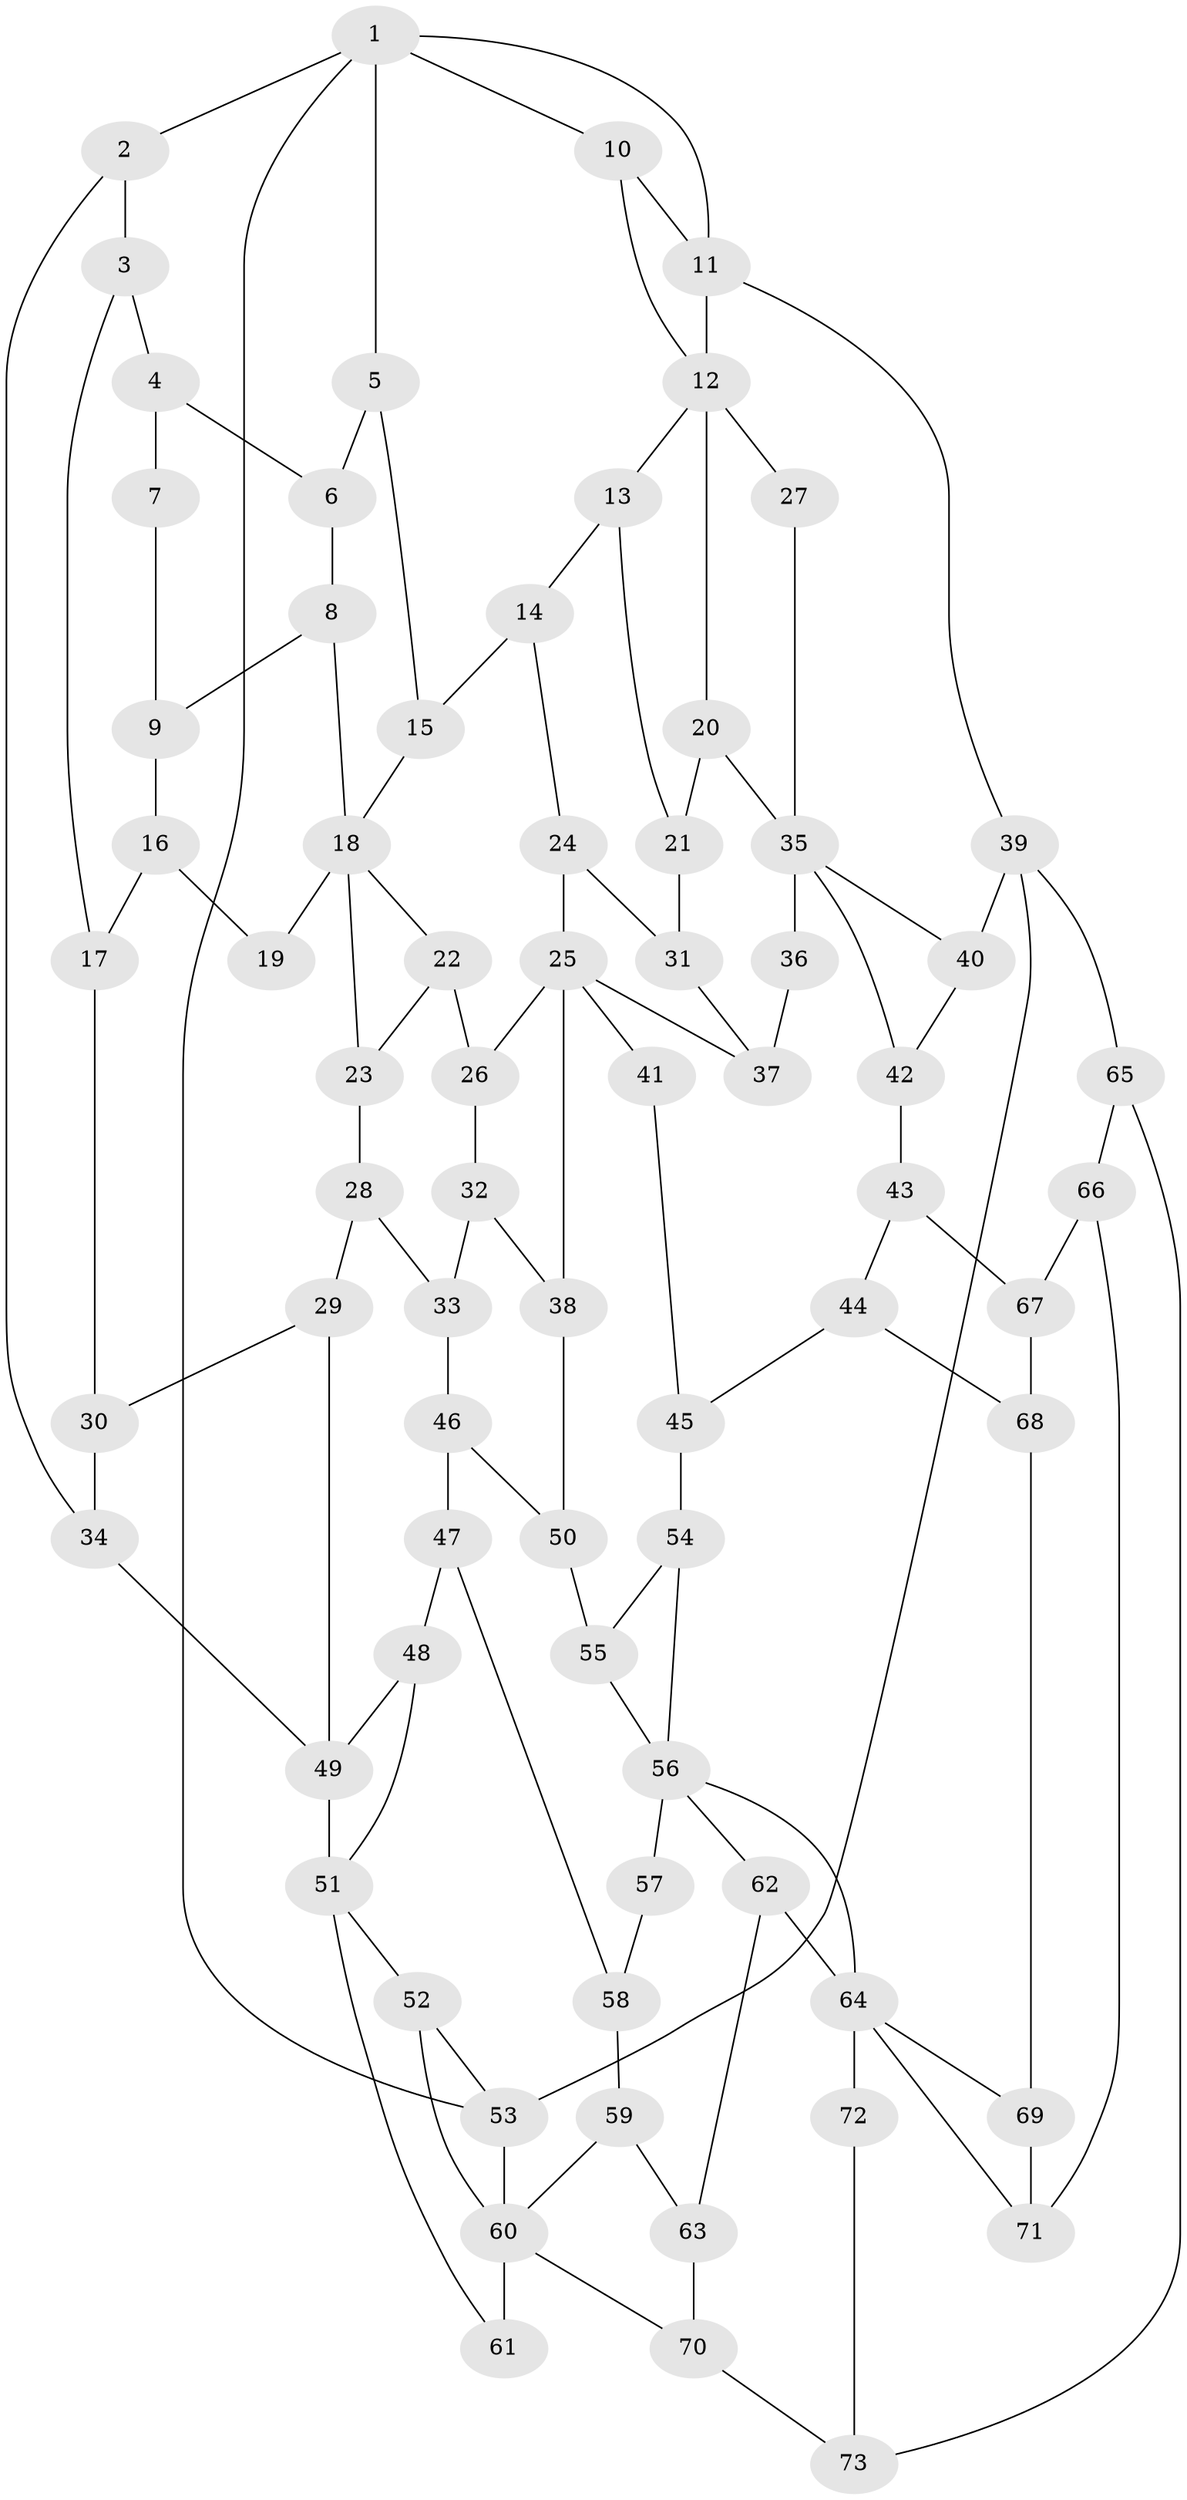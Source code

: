 // original degree distribution, {3: 0.0196078431372549, 6: 0.22549019607843138, 5: 0.5098039215686274, 4: 0.24509803921568626}
// Generated by graph-tools (version 1.1) at 2025/54/03/04/25 22:54:36]
// undirected, 73 vertices, 116 edges
graph export_dot {
  node [color=gray90,style=filled];
  1;
  2;
  3;
  4;
  5;
  6;
  7;
  8;
  9;
  10;
  11;
  12;
  13;
  14;
  15;
  16;
  17;
  18;
  19;
  20;
  21;
  22;
  23;
  24;
  25;
  26;
  27;
  28;
  29;
  30;
  31;
  32;
  33;
  34;
  35;
  36;
  37;
  38;
  39;
  40;
  41;
  42;
  43;
  44;
  45;
  46;
  47;
  48;
  49;
  50;
  51;
  52;
  53;
  54;
  55;
  56;
  57;
  58;
  59;
  60;
  61;
  62;
  63;
  64;
  65;
  66;
  67;
  68;
  69;
  70;
  71;
  72;
  73;
  1 -- 2 [weight=1.0];
  1 -- 5 [weight=1.0];
  1 -- 10 [weight=1.0];
  1 -- 11 [weight=1.0];
  1 -- 53 [weight=1.0];
  2 -- 3 [weight=1.0];
  2 -- 34 [weight=1.0];
  3 -- 4 [weight=1.0];
  3 -- 17 [weight=1.0];
  4 -- 6 [weight=1.0];
  4 -- 7 [weight=2.0];
  5 -- 6 [weight=1.0];
  5 -- 15 [weight=1.0];
  6 -- 8 [weight=1.0];
  7 -- 9 [weight=1.0];
  8 -- 9 [weight=1.0];
  8 -- 18 [weight=1.0];
  9 -- 16 [weight=1.0];
  10 -- 11 [weight=1.0];
  10 -- 12 [weight=1.0];
  11 -- 12 [weight=1.0];
  11 -- 39 [weight=1.0];
  12 -- 13 [weight=1.0];
  12 -- 20 [weight=1.0];
  12 -- 27 [weight=2.0];
  13 -- 14 [weight=1.0];
  13 -- 21 [weight=1.0];
  14 -- 15 [weight=1.0];
  14 -- 24 [weight=1.0];
  15 -- 18 [weight=1.0];
  16 -- 17 [weight=1.0];
  16 -- 19 [weight=1.0];
  17 -- 30 [weight=1.0];
  18 -- 19 [weight=2.0];
  18 -- 22 [weight=1.0];
  18 -- 23 [weight=1.0];
  20 -- 21 [weight=1.0];
  20 -- 35 [weight=1.0];
  21 -- 31 [weight=1.0];
  22 -- 23 [weight=1.0];
  22 -- 26 [weight=1.0];
  23 -- 28 [weight=1.0];
  24 -- 25 [weight=1.0];
  24 -- 31 [weight=1.0];
  25 -- 26 [weight=1.0];
  25 -- 37 [weight=1.0];
  25 -- 38 [weight=1.0];
  25 -- 41 [weight=2.0];
  26 -- 32 [weight=1.0];
  27 -- 35 [weight=1.0];
  28 -- 29 [weight=1.0];
  28 -- 33 [weight=1.0];
  29 -- 30 [weight=1.0];
  29 -- 49 [weight=1.0];
  30 -- 34 [weight=1.0];
  31 -- 37 [weight=1.0];
  32 -- 33 [weight=1.0];
  32 -- 38 [weight=1.0];
  33 -- 46 [weight=1.0];
  34 -- 49 [weight=1.0];
  35 -- 36 [weight=2.0];
  35 -- 40 [weight=1.0];
  35 -- 42 [weight=1.0];
  36 -- 37 [weight=1.0];
  38 -- 50 [weight=1.0];
  39 -- 40 [weight=1.0];
  39 -- 53 [weight=1.0];
  39 -- 65 [weight=1.0];
  40 -- 42 [weight=1.0];
  41 -- 45 [weight=1.0];
  42 -- 43 [weight=1.0];
  43 -- 44 [weight=1.0];
  43 -- 67 [weight=1.0];
  44 -- 45 [weight=1.0];
  44 -- 68 [weight=1.0];
  45 -- 54 [weight=1.0];
  46 -- 47 [weight=1.0];
  46 -- 50 [weight=1.0];
  47 -- 48 [weight=1.0];
  47 -- 58 [weight=1.0];
  48 -- 49 [weight=1.0];
  48 -- 51 [weight=1.0];
  49 -- 51 [weight=3.0];
  50 -- 55 [weight=1.0];
  51 -- 52 [weight=1.0];
  51 -- 61 [weight=1.0];
  52 -- 53 [weight=1.0];
  52 -- 60 [weight=1.0];
  53 -- 60 [weight=1.0];
  54 -- 55 [weight=1.0];
  54 -- 56 [weight=1.0];
  55 -- 56 [weight=1.0];
  56 -- 57 [weight=2.0];
  56 -- 62 [weight=1.0];
  56 -- 64 [weight=1.0];
  57 -- 58 [weight=1.0];
  58 -- 59 [weight=1.0];
  59 -- 60 [weight=1.0];
  59 -- 63 [weight=1.0];
  60 -- 61 [weight=2.0];
  60 -- 70 [weight=1.0];
  62 -- 63 [weight=1.0];
  62 -- 64 [weight=1.0];
  63 -- 70 [weight=1.0];
  64 -- 69 [weight=1.0];
  64 -- 71 [weight=1.0];
  64 -- 72 [weight=2.0];
  65 -- 66 [weight=1.0];
  65 -- 73 [weight=1.0];
  66 -- 67 [weight=1.0];
  66 -- 71 [weight=1.0];
  67 -- 68 [weight=1.0];
  68 -- 69 [weight=1.0];
  69 -- 71 [weight=1.0];
  70 -- 73 [weight=1.0];
  72 -- 73 [weight=1.0];
}
